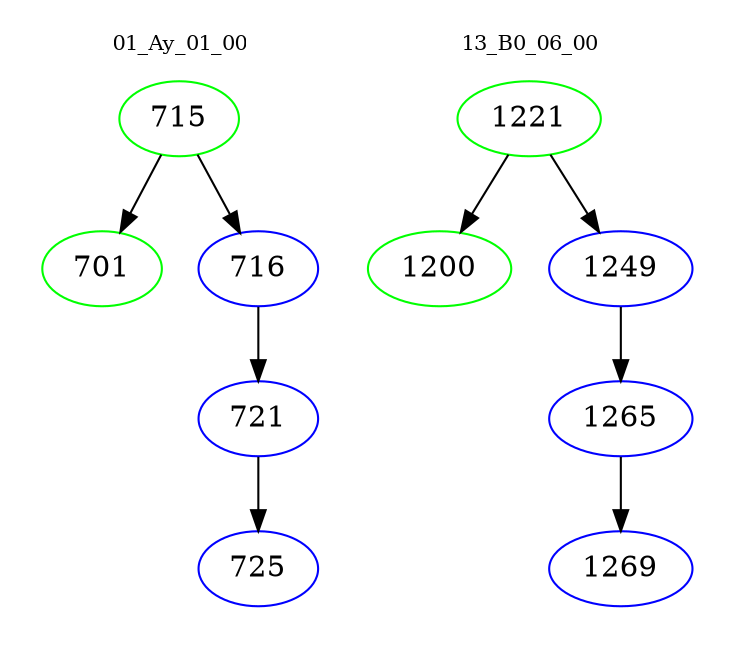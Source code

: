 digraph{
subgraph cluster_0 {
color = white
label = "01_Ay_01_00";
fontsize=10;
T0_715 [label="715", color="green"]
T0_715 -> T0_701 [color="black"]
T0_701 [label="701", color="green"]
T0_715 -> T0_716 [color="black"]
T0_716 [label="716", color="blue"]
T0_716 -> T0_721 [color="black"]
T0_721 [label="721", color="blue"]
T0_721 -> T0_725 [color="black"]
T0_725 [label="725", color="blue"]
}
subgraph cluster_1 {
color = white
label = "13_B0_06_00";
fontsize=10;
T1_1221 [label="1221", color="green"]
T1_1221 -> T1_1200 [color="black"]
T1_1200 [label="1200", color="green"]
T1_1221 -> T1_1249 [color="black"]
T1_1249 [label="1249", color="blue"]
T1_1249 -> T1_1265 [color="black"]
T1_1265 [label="1265", color="blue"]
T1_1265 -> T1_1269 [color="black"]
T1_1269 [label="1269", color="blue"]
}
}
